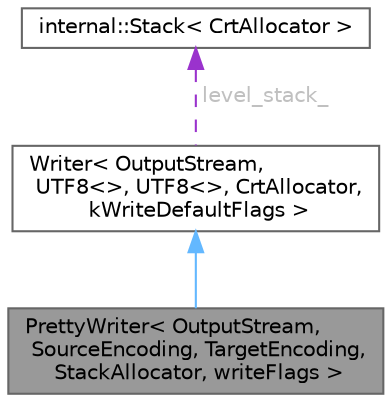 digraph "PrettyWriter&lt; OutputStream, SourceEncoding, TargetEncoding, StackAllocator, writeFlags &gt;"
{
 // LATEX_PDF_SIZE
  bgcolor="transparent";
  edge [fontname=Helvetica,fontsize=10,labelfontname=Helvetica,labelfontsize=10];
  node [fontname=Helvetica,fontsize=10,shape=box,height=0.2,width=0.4];
  Node1 [id="Node000001",label="PrettyWriter\< OutputStream,\l SourceEncoding, TargetEncoding,\l StackAllocator, writeFlags \>",height=0.2,width=0.4,color="gray40", fillcolor="grey60", style="filled", fontcolor="black",tooltip="Writer with indentation and spacing."];
  Node2 -> Node1 [id="edge1_Node000001_Node000002",dir="back",color="steelblue1",style="solid",tooltip=" "];
  Node2 [id="Node000002",label="Writer\< OutputStream,\l UTF8\<\>, UTF8\<\>, CrtAllocator,\l kWriteDefaultFlags \>",height=0.2,width=0.4,color="gray40", fillcolor="white", style="filled",URL="$class_writer.html",tooltip=" "];
  Node3 -> Node2 [id="edge2_Node000002_Node000003",dir="back",color="darkorchid3",style="dashed",tooltip=" ",label=" level_stack_",fontcolor="grey" ];
  Node3 [id="Node000003",label="internal::Stack\< CrtAllocator \>",height=0.2,width=0.4,color="gray40", fillcolor="white", style="filled",URL="$classinternal_1_1_stack.html",tooltip=" "];
}

